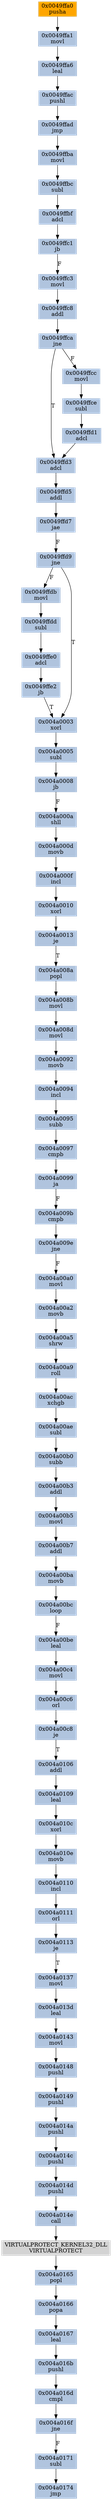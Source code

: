 strict digraph G {
	graph [bgcolor=transparent,
		name=G
	];
	node [color=lightsteelblue,
		fillcolor=lightsteelblue,
		shape=rectangle,
		style=filled
	];
	"0x004a00be"	[label="0x004a00be
leal"];
	"0x004a00c4"	[label="0x004a00c4
movl"];
	"0x004a00be" -> "0x004a00c4"	[color="#000000"];
	"0x004a0166"	[label="0x004a0166
popa"];
	"0x004a0167"	[label="0x004a0167
leal"];
	"0x004a0166" -> "0x004a0167"	[color="#000000"];
	"0x004a008b"	[label="0x004a008b
movl"];
	"0x004a008d"	[label="0x004a008d
movl"];
	"0x004a008b" -> "0x004a008d"	[color="#000000"];
	"0x0049ffdd"	[label="0x0049ffdd
subl"];
	"0x0049ffe0"	[label="0x0049ffe0
adcl"];
	"0x0049ffdd" -> "0x0049ffe0"	[color="#000000"];
	"0x0049ffc1"	[label="0x0049ffc1
jb"];
	"0x0049ffc3"	[label="0x0049ffc3
movl"];
	"0x0049ffc1" -> "0x0049ffc3"	[color="#000000",
		label=F];
	"0x004a014a"	[label="0x004a014a
pushl"];
	"0x004a014c"	[label="0x004a014c
pushl"];
	"0x004a014a" -> "0x004a014c"	[color="#000000"];
	"0x004a00b3"	[label="0x004a00b3
addl"];
	"0x004a00b5"	[label="0x004a00b5
movl"];
	"0x004a00b3" -> "0x004a00b5"	[color="#000000"];
	"0x004a0013"	[label="0x004a0013
je"];
	"0x004a008a"	[label="0x004a008a
popl"];
	"0x004a0013" -> "0x004a008a"	[color="#000000",
		label=T];
	"0x004a00ba"	[label="0x004a00ba
movb"];
	"0x004a00bc"	[label="0x004a00bc
loop"];
	"0x004a00ba" -> "0x004a00bc"	[color="#000000"];
	"0x004a00b7"	[label="0x004a00b7
addl"];
	"0x004a00b5" -> "0x004a00b7"	[color="#000000"];
	"0x004a00a5"	[label="0x004a00a5
shrw"];
	"0x004a00a9"	[label="0x004a00a9
roll"];
	"0x004a00a5" -> "0x004a00a9"	[color="#000000"];
	"0x004a014e"	[label="0x004a014e
call"];
	VIRTUALPROTECT_KERNEL32_DLL	[color=lightgrey,
		fillcolor=lightgrey,
		label="VIRTUALPROTECT_KERNEL32_DLL
VIRTUALPROTECT"];
	"0x004a014e" -> VIRTUALPROTECT_KERNEL32_DLL	[color="#000000"];
	"0x0049ffdb"	[label="0x0049ffdb
movl"];
	"0x0049ffdb" -> "0x0049ffdd"	[color="#000000"];
	"0x004a0110"	[label="0x004a0110
incl"];
	"0x004a0111"	[label="0x004a0111
orl"];
	"0x004a0110" -> "0x004a0111"	[color="#000000"];
	"0x004a0149"	[label="0x004a0149
pushl"];
	"0x004a0149" -> "0x004a014a"	[color="#000000"];
	"0x004a009e"	[label="0x004a009e
jne"];
	"0x004a00a0"	[label="0x004a00a0
movl"];
	"0x004a009e" -> "0x004a00a0"	[color="#000000",
		label=F];
	"0x004a0165"	[label="0x004a0165
popl"];
	VIRTUALPROTECT_KERNEL32_DLL -> "0x004a0165"	[color="#000000"];
	"0x0049ffbc"	[label="0x0049ffbc
subl"];
	"0x0049ffbf"	[label="0x0049ffbf
adcl"];
	"0x0049ffbc" -> "0x0049ffbf"	[color="#000000"];
	"0x004a016b"	[label="0x004a016b
pushl"];
	"0x004a0167" -> "0x004a016b"	[color="#000000"];
	"0x0049ffbf" -> "0x0049ffc1"	[color="#000000"];
	"0x0049ffa1"	[label="0x0049ffa1
movl"];
	"0x0049ffa6"	[label="0x0049ffa6
leal"];
	"0x0049ffa1" -> "0x0049ffa6"	[color="#000000"];
	"0x0049ffac"	[label="0x0049ffac
pushl"];
	"0x0049ffad"	[label="0x0049ffad
jmp"];
	"0x0049ffac" -> "0x0049ffad"	[color="#000000"];
	"0x004a0113"	[label="0x004a0113
je"];
	"0x004a0137"	[label="0x004a0137
movl"];
	"0x004a0113" -> "0x004a0137"	[color="#000000",
		label=T];
	"0x0049ffc8"	[label="0x0049ffc8
addl"];
	"0x0049ffc3" -> "0x0049ffc8"	[color="#000000"];
	"0x0049ffd1"	[label="0x0049ffd1
adcl"];
	"0x0049ffd3"	[label="0x0049ffd3
adcl"];
	"0x0049ffd1" -> "0x0049ffd3"	[color="#000000"];
	"0x004a014d"	[label="0x004a014d
pushl"];
	"0x004a014c" -> "0x004a014d"	[color="#000000"];
	"0x004a013d"	[label="0x004a013d
leal"];
	"0x004a0137" -> "0x004a013d"	[color="#000000"];
	"0x0049ffa0"	[color=lightgrey,
		fillcolor=orange,
		label="0x0049ffa0
pusha"];
	"0x0049ffa0" -> "0x0049ffa1"	[color="#000000"];
	"0x004a00a2"	[label="0x004a00a2
movb"];
	"0x004a00a2" -> "0x004a00a5"	[color="#000000"];
	"0x0049ffa6" -> "0x0049ffac"	[color="#000000"];
	"0x004a0010"	[label="0x004a0010
xorl"];
	"0x004a0010" -> "0x004a0013"	[color="#000000"];
	"0x004a000f"	[label="0x004a000f
incl"];
	"0x004a000f" -> "0x004a0010"	[color="#000000"];
	"0x004a000d"	[label="0x004a000d
movb"];
	"0x004a000d" -> "0x004a000f"	[color="#000000"];
	"0x004a0097"	[label="0x004a0097
cmpb"];
	"0x004a0099"	[label="0x004a0099
ja"];
	"0x004a0097" -> "0x004a0099"	[color="#000000"];
	"0x0049ffe2"	[label="0x0049ffe2
jb"];
	"0x0049ffe0" -> "0x0049ffe2"	[color="#000000"];
	"0x004a0109"	[label="0x004a0109
leal"];
	"0x004a010c"	[label="0x004a010c
xorl"];
	"0x004a0109" -> "0x004a010c"	[color="#000000"];
	"0x004a016d"	[label="0x004a016d
cmpl"];
	"0x004a016f"	[label="0x004a016f
jne"];
	"0x004a016d" -> "0x004a016f"	[color="#000000"];
	"0x004a0143"	[label="0x004a0143
movl"];
	"0x004a0148"	[label="0x004a0148
pushl"];
	"0x004a0143" -> "0x004a0148"	[color="#000000"];
	"0x0049ffce"	[label="0x0049ffce
subl"];
	"0x0049ffce" -> "0x0049ffd1"	[color="#000000"];
	"0x004a0008"	[label="0x004a0008
jb"];
	"0x004a000a"	[label="0x004a000a
shll"];
	"0x004a0008" -> "0x004a000a"	[color="#000000",
		label=F];
	"0x004a00c8"	[label="0x004a00c8
je"];
	"0x004a0106"	[label="0x004a0106
addl"];
	"0x004a00c8" -> "0x004a0106"	[color="#000000",
		label=T];
	"0x0049ffd5"	[label="0x0049ffd5
addl"];
	"0x0049ffd3" -> "0x0049ffd5"	[color="#000000"];
	"0x004a0003"	[label="0x004a0003
xorl"];
	"0x004a0005"	[label="0x004a0005
subl"];
	"0x004a0003" -> "0x004a0005"	[color="#000000"];
	"0x004a00bc" -> "0x004a00be"	[color="#000000",
		label=F];
	"0x004a00c6"	[label="0x004a00c6
orl"];
	"0x004a00c4" -> "0x004a00c6"	[color="#000000"];
	"0x004a016b" -> "0x004a016d"	[color="#000000"];
	"0x004a000a" -> "0x004a000d"	[color="#000000"];
	"0x004a0092"	[label="0x004a0092
movb"];
	"0x004a008d" -> "0x004a0092"	[color="#000000"];
	"0x004a0174"	[label="0x004a0174
jmp"];
	"0x004a00ae"	[label="0x004a00ae
subl"];
	"0x004a00b0"	[label="0x004a00b0
subb"];
	"0x004a00ae" -> "0x004a00b0"	[color="#000000"];
	"0x0049ffe2" -> "0x004a0003"	[color="#000000",
		label=T];
	"0x004a009b"	[label="0x004a009b
cmpb"];
	"0x004a009b" -> "0x004a009e"	[color="#000000"];
	"0x004a0106" -> "0x004a0109"	[color="#000000"];
	"0x0049ffba"	[label="0x0049ffba
movl"];
	"0x0049ffba" -> "0x0049ffbc"	[color="#000000"];
	"0x0049ffd7"	[label="0x0049ffd7
jae"];
	"0x0049ffd9"	[label="0x0049ffd9
jne"];
	"0x0049ffd7" -> "0x0049ffd9"	[color="#000000",
		label=F];
	"0x0049ffca"	[label="0x0049ffca
jne"];
	"0x0049ffca" -> "0x0049ffd3"	[color="#000000",
		label=T];
	"0x0049ffcc"	[label="0x0049ffcc
movl"];
	"0x0049ffca" -> "0x0049ffcc"	[color="#000000",
		label=F];
	"0x004a0148" -> "0x004a0149"	[color="#000000"];
	"0x0049ffc8" -> "0x0049ffca"	[color="#000000"];
	"0x004a008a" -> "0x004a008b"	[color="#000000"];
	"0x004a0094"	[label="0x004a0094
incl"];
	"0x004a0095"	[label="0x004a0095
subb"];
	"0x004a0094" -> "0x004a0095"	[color="#000000"];
	"0x0049ffad" -> "0x0049ffba"	[color="#000000"];
	"0x004a010e"	[label="0x004a010e
movb"];
	"0x004a010e" -> "0x004a0110"	[color="#000000"];
	"0x004a0165" -> "0x004a0166"	[color="#000000"];
	"0x004a010c" -> "0x004a010e"	[color="#000000"];
	"0x004a0005" -> "0x004a0008"	[color="#000000"];
	"0x004a0171"	[label="0x004a0171
subl"];
	"0x004a0171" -> "0x004a0174"	[color="#000000"];
	"0x0049ffd5" -> "0x0049ffd7"	[color="#000000"];
	"0x004a013d" -> "0x004a0143"	[color="#000000"];
	"0x0049ffcc" -> "0x0049ffce"	[color="#000000"];
	"0x004a00a0" -> "0x004a00a2"	[color="#000000"];
	"0x004a0092" -> "0x004a0094"	[color="#000000"];
	"0x004a00ac"	[label="0x004a00ac
xchgb"];
	"0x004a00a9" -> "0x004a00ac"	[color="#000000"];
	"0x004a00c6" -> "0x004a00c8"	[color="#000000"];
	"0x004a00ac" -> "0x004a00ae"	[color="#000000"];
	"0x004a014d" -> "0x004a014e"	[color="#000000"];
	"0x004a0095" -> "0x004a0097"	[color="#000000"];
	"0x004a0111" -> "0x004a0113"	[color="#000000"];
	"0x004a00b7" -> "0x004a00ba"	[color="#000000"];
	"0x004a016f" -> "0x004a0171"	[color="#000000",
		label=F];
	"0x004a0099" -> "0x004a009b"	[color="#000000",
		label=F];
	"0x0049ffd9" -> "0x0049ffdb"	[color="#000000",
		label=F];
	"0x0049ffd9" -> "0x004a0003"	[color="#000000",
		label=T];
	"0x004a00b0" -> "0x004a00b3"	[color="#000000"];
}
